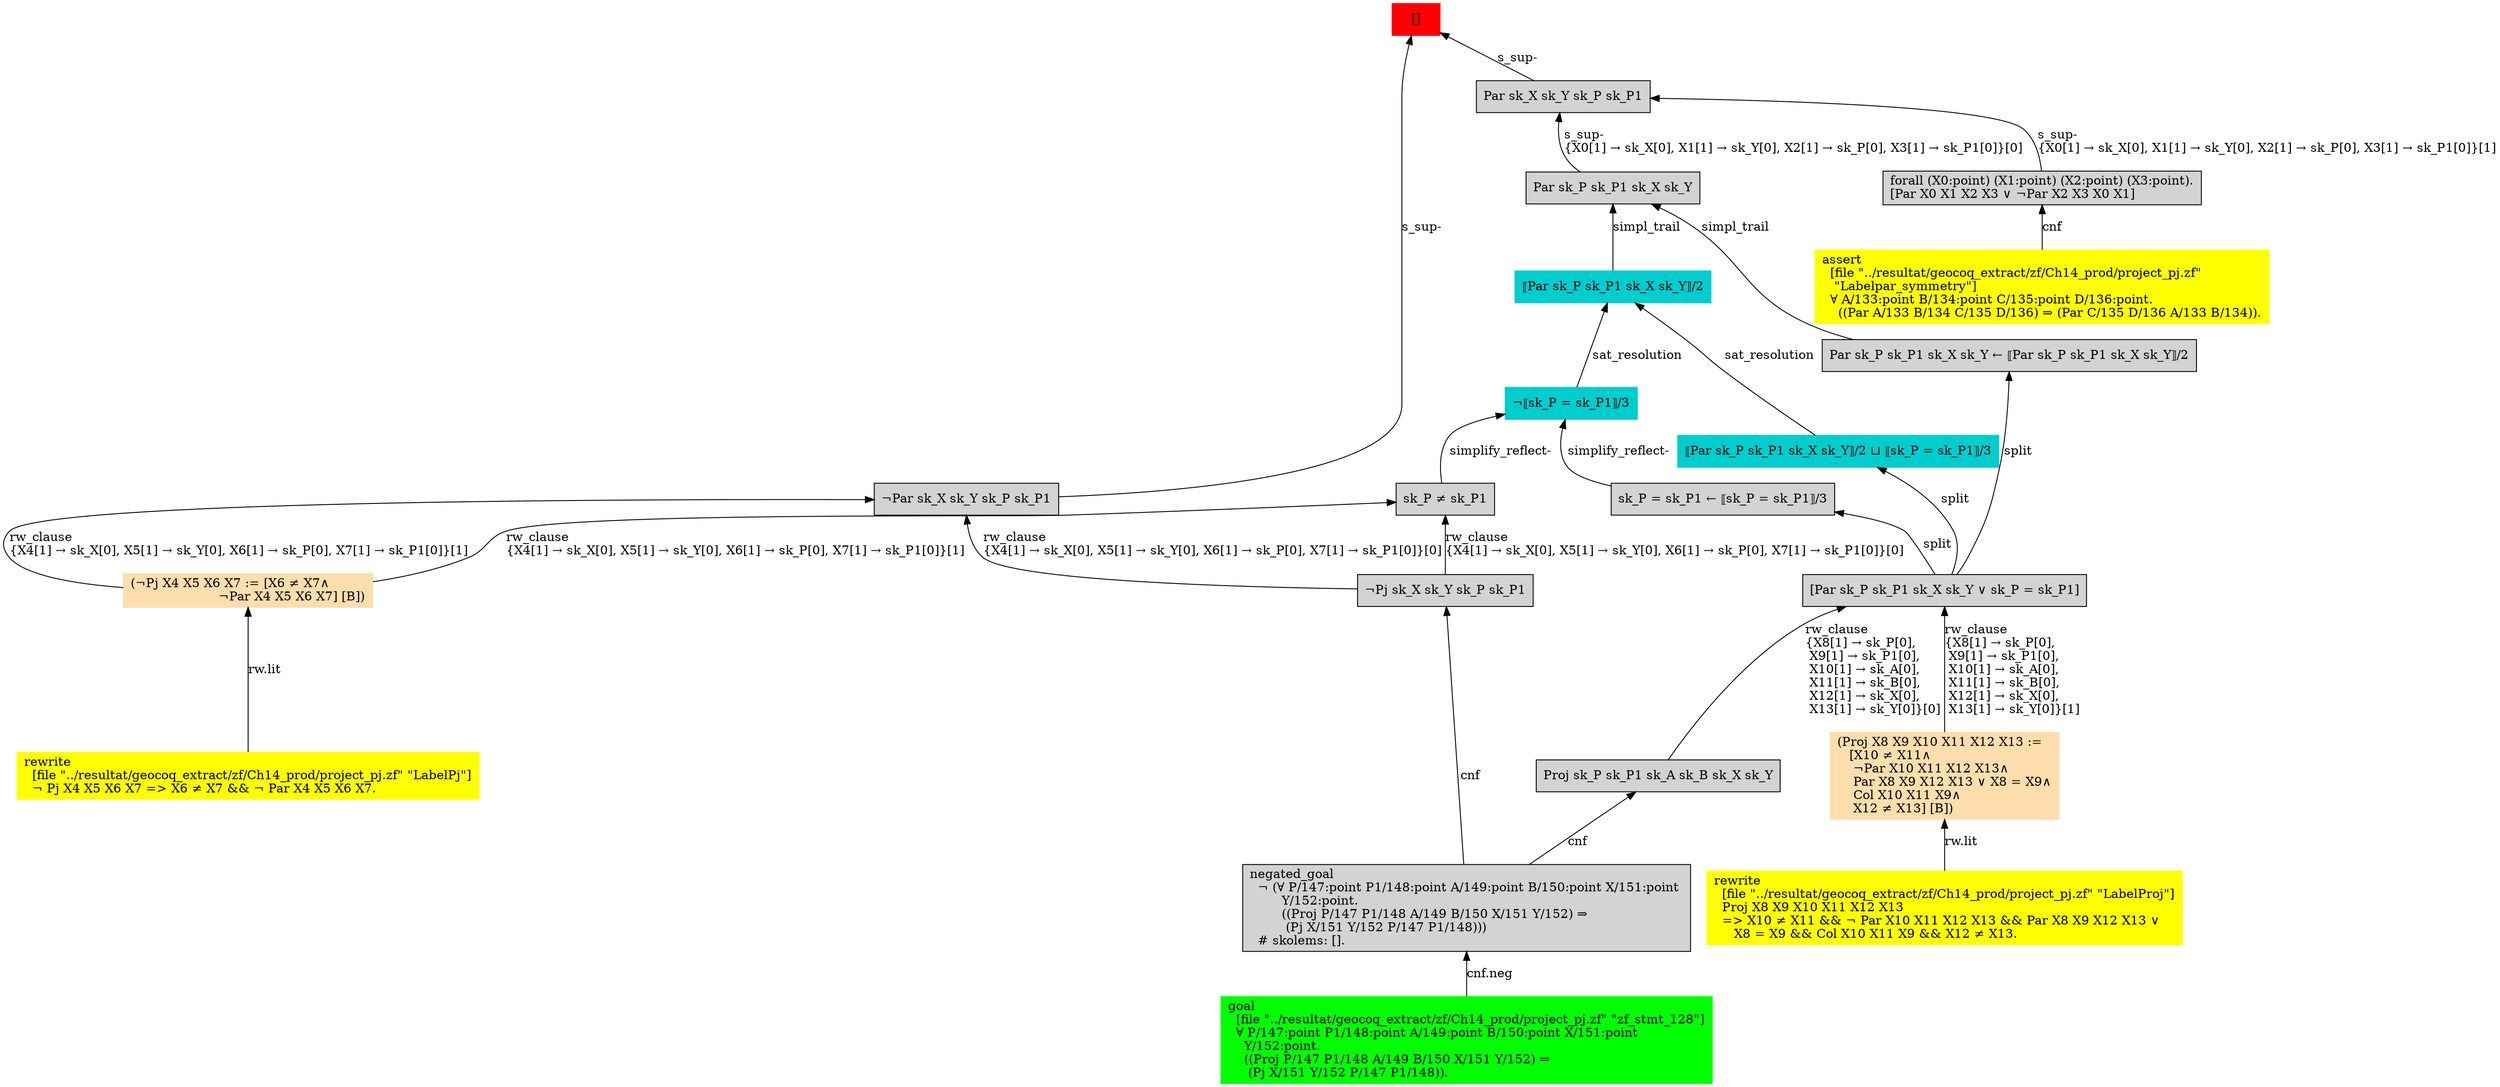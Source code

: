 digraph "unsat_graph" {
  vertex_0 [color=red, label="[]", shape=box, style=filled];
  vertex_0 -> vertex_1 [label="s_sup-\l", dir="back"];
  vertex_1 [shape=box, label="¬Par sk_X sk_Y sk_P sk_P1\l", style=filled];
  vertex_1 -> vertex_2 [label="rw_clause\l\{X4[1] → sk_X[0], X5[1] → sk_Y[0], X6[1] → sk_P[0], X7[1] → sk_P1[0]\}[1]\l", dir="back"];
  vertex_2 [color=navajowhite, shape=box, label="(¬Pj X4 X5 X6 X7 := [X6 ≠ X7∧\l                      ¬Par X4 X5 X6 X7] [B])\l", style=filled];
  vertex_2 -> vertex_3 [label="rw.lit", dir="back"];
  vertex_3 [color=yellow, shape=box, label="rewrite\l  [file \"../resultat/geocoq_extract/zf/Ch14_prod/project_pj.zf\" \"LabelPj\"]\l  ¬ Pj X4 X5 X6 X7 =\> X6 ≠ X7 && ¬ Par X4 X5 X6 X7.\l", style=filled];
  vertex_1 -> vertex_4 [label="rw_clause\l\{X4[1] → sk_X[0], X5[1] → sk_Y[0], X6[1] → sk_P[0], X7[1] → sk_P1[0]\}[0]\l", dir="back"];
  vertex_4 [shape=box, label="¬Pj sk_X sk_Y sk_P sk_P1\l", style=filled];
  vertex_4 -> vertex_5 [label="cnf", dir="back"];
  vertex_5 [shape=box, label="negated_goal\l  ¬ (∀ P/147:point P1/148:point A/149:point B/150:point X/151:point \l        Y/152:point.\l        ((Proj P/147 P1/148 A/149 B/150 X/151 Y/152) ⇒\l         (Pj X/151 Y/152 P/147 P1/148)))\l  # skolems: [].\l", style=filled];
  vertex_5 -> vertex_6 [label="cnf.neg", dir="back"];
  vertex_6 [color=green, shape=box, label="goal\l  [file \"../resultat/geocoq_extract/zf/Ch14_prod/project_pj.zf\" \"zf_stmt_128\"]\l  ∀ P/147:point P1/148:point A/149:point B/150:point X/151:point \l    Y/152:point.\l    ((Proj P/147 P1/148 A/149 B/150 X/151 Y/152) ⇒\l     (Pj X/151 Y/152 P/147 P1/148)).\l", style=filled];
  vertex_0 -> vertex_7 [label="s_sup-\l", dir="back"];
  vertex_7 [shape=box, label="Par sk_X sk_Y sk_P sk_P1\l", style=filled];
  vertex_7 -> vertex_8 [label="s_sup-\l\{X0[1] → sk_X[0], X1[1] → sk_Y[0], X2[1] → sk_P[0], X3[1] → sk_P1[0]\}[1]\l", dir="back"];
  vertex_8 [shape=box, label="forall (X0:point) (X1:point) (X2:point) (X3:point).\l[Par X0 X1 X2 X3 ∨ ¬Par X2 X3 X0 X1]\l", style=filled];
  vertex_8 -> vertex_9 [label="cnf", dir="back"];
  vertex_9 [color=yellow, shape=box, label="assert\l  [file \"../resultat/geocoq_extract/zf/Ch14_prod/project_pj.zf\" \l   \"Labelpar_symmetry\"]\l  ∀ A/133:point B/134:point C/135:point D/136:point.\l    ((Par A/133 B/134 C/135 D/136) ⇒ (Par C/135 D/136 A/133 B/134)).\l", style=filled];
  vertex_7 -> vertex_10 [label="s_sup-\l\{X0[1] → sk_X[0], X1[1] → sk_Y[0], X2[1] → sk_P[0], X3[1] → sk_P1[0]\}[0]\l", dir="back"];
  vertex_10 [shape=box, label="Par sk_P sk_P1 sk_X sk_Y\l", style=filled];
  vertex_10 -> vertex_11 [label="simpl_trail", dir="back"];
  vertex_11 [color=cyan3, shape=box, label="⟦Par sk_P sk_P1 sk_X sk_Y⟧/2\l", style=filled];
  vertex_11 -> vertex_12 [label="sat_resolution", dir="back"];
  vertex_12 [color=cyan3, shape=box, label="¬⟦sk_P = sk_P1⟧/3\l", style=filled];
  vertex_12 -> vertex_13 [label="simplify_reflect-", dir="back"];
  vertex_13 [shape=box, label="sk_P ≠ sk_P1\l", style=filled];
  vertex_13 -> vertex_2 [label="rw_clause\l\{X4[1] → sk_X[0], X5[1] → sk_Y[0], X6[1] → sk_P[0], X7[1] → sk_P1[0]\}[1]\l", dir="back"];
  vertex_13 -> vertex_4 [label="rw_clause\l\{X4[1] → sk_X[0], X5[1] → sk_Y[0], X6[1] → sk_P[0], X7[1] → sk_P1[0]\}[0]\l", dir="back"];
  vertex_12 -> vertex_14 [label="simplify_reflect-", dir="back"];
  vertex_14 [shape=box, label="sk_P = sk_P1 ← ⟦sk_P = sk_P1⟧/3\l", style=filled];
  vertex_14 -> vertex_15 [label="split", dir="back"];
  vertex_15 [shape=box, label="[Par sk_P sk_P1 sk_X sk_Y ∨ sk_P = sk_P1]\l", style=filled];
  vertex_15 -> vertex_16 [label="rw_clause\l\{X8[1] → sk_P[0], \l X9[1] → sk_P1[0], \l X10[1] → sk_A[0], \l X11[1] → sk_B[0], \l X12[1] → sk_X[0], \l X13[1] → sk_Y[0]\}[1]\l", dir="back"];
  vertex_16 [color=navajowhite, shape=box, label="(Proj X8 X9 X10 X11 X12 X13 :=\l   [X10 ≠ X11∧\l    ¬Par X10 X11 X12 X13∧\l    Par X8 X9 X12 X13 ∨ X8 = X9∧\l    Col X10 X11 X9∧\l    X12 ≠ X13] [B])\l", style=filled];
  vertex_16 -> vertex_17 [label="rw.lit", dir="back"];
  vertex_17 [color=yellow, shape=box, label="rewrite\l  [file \"../resultat/geocoq_extract/zf/Ch14_prod/project_pj.zf\" \"LabelProj\"]\l  Proj X8 X9 X10 X11 X12 X13\l  =\> X10 ≠ X11 && ¬ Par X10 X11 X12 X13 && Par X8 X9 X12 X13 ∨ \l     X8 = X9 && Col X10 X11 X9 && X12 ≠ X13.\l", style=filled];
  vertex_15 -> vertex_18 [label="rw_clause\l\{X8[1] → sk_P[0], \l X9[1] → sk_P1[0], \l X10[1] → sk_A[0], \l X11[1] → sk_B[0], \l X12[1] → sk_X[0], \l X13[1] → sk_Y[0]\}[0]\l", dir="back"];
  vertex_18 [shape=box, label="Proj sk_P sk_P1 sk_A sk_B sk_X sk_Y\l", style=filled];
  vertex_18 -> vertex_5 [label="cnf", dir="back"];
  vertex_11 -> vertex_19 [label="sat_resolution", dir="back"];
  vertex_19 [color=cyan3, shape=box, label="⟦Par sk_P sk_P1 sk_X sk_Y⟧/2 ⊔ ⟦sk_P = sk_P1⟧/3\l", style=filled];
  vertex_19 -> vertex_15 [label="split", dir="back"];
  vertex_10 -> vertex_20 [label="simpl_trail", dir="back"];
  vertex_20 [shape=box, label="Par sk_P sk_P1 sk_X sk_Y ← ⟦Par sk_P sk_P1 sk_X sk_Y⟧/2\l", style=filled];
  vertex_20 -> vertex_15 [label="split", dir="back"];
  }


